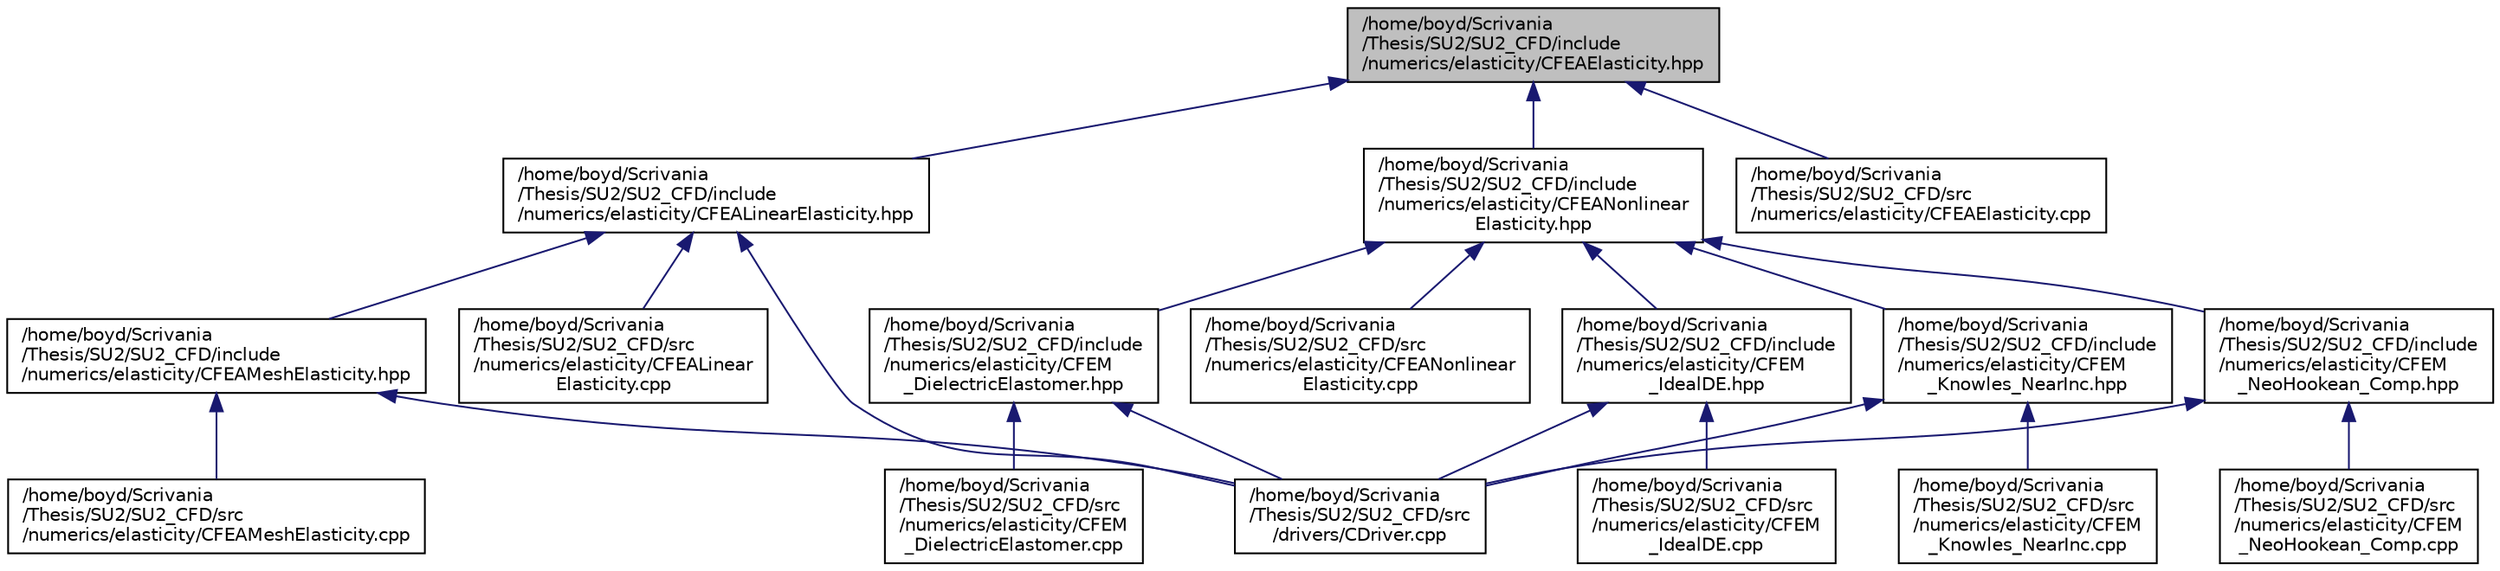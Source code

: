 digraph "/home/boyd/Scrivania/Thesis/SU2/SU2_CFD/include/numerics/elasticity/CFEAElasticity.hpp"
{
  edge [fontname="Helvetica",fontsize="10",labelfontname="Helvetica",labelfontsize="10"];
  node [fontname="Helvetica",fontsize="10",shape=record];
  Node45 [label="/home/boyd/Scrivania\l/Thesis/SU2/SU2_CFD/include\l/numerics/elasticity/CFEAElasticity.hpp",height=0.2,width=0.4,color="black", fillcolor="grey75", style="filled", fontcolor="black"];
  Node45 -> Node46 [dir="back",color="midnightblue",fontsize="10",style="solid",fontname="Helvetica"];
  Node46 [label="/home/boyd/Scrivania\l/Thesis/SU2/SU2_CFD/include\l/numerics/elasticity/CFEALinearElasticity.hpp",height=0.2,width=0.4,color="black", fillcolor="white", style="filled",URL="$_c_f_e_a_linear_elasticity_8hpp.html",tooltip="Declaration and inlines of the linear elasticity FE numerics class. "];
  Node46 -> Node47 [dir="back",color="midnightblue",fontsize="10",style="solid",fontname="Helvetica"];
  Node47 [label="/home/boyd/Scrivania\l/Thesis/SU2/SU2_CFD/include\l/numerics/elasticity/CFEAMeshElasticity.hpp",height=0.2,width=0.4,color="black", fillcolor="white", style="filled",URL="$_c_f_e_a_mesh_elasticity_8hpp.html"];
  Node47 -> Node48 [dir="back",color="midnightblue",fontsize="10",style="solid",fontname="Helvetica"];
  Node48 [label="/home/boyd/Scrivania\l/Thesis/SU2/SU2_CFD/src\l/drivers/CDriver.cpp",height=0.2,width=0.4,color="black", fillcolor="white", style="filled",URL="$_c_driver_8cpp.html"];
  Node47 -> Node49 [dir="back",color="midnightblue",fontsize="10",style="solid",fontname="Helvetica"];
  Node49 [label="/home/boyd/Scrivania\l/Thesis/SU2/SU2_CFD/src\l/numerics/elasticity/CFEAMeshElasticity.cpp",height=0.2,width=0.4,color="black", fillcolor="white", style="filled",URL="$_c_f_e_a_mesh_elasticity_8cpp.html",tooltip="This file contains the routines for setting the mesh pseudo-elastic problem. "];
  Node46 -> Node48 [dir="back",color="midnightblue",fontsize="10",style="solid",fontname="Helvetica"];
  Node46 -> Node50 [dir="back",color="midnightblue",fontsize="10",style="solid",fontname="Helvetica"];
  Node50 [label="/home/boyd/Scrivania\l/Thesis/SU2/SU2_CFD/src\l/numerics/elasticity/CFEALinear\lElasticity.cpp",height=0.2,width=0.4,color="black", fillcolor="white", style="filled",URL="$_c_f_e_a_linear_elasticity_8cpp.html",tooltip="This file contains the routines for setting the FEM elastic structural problem. "];
  Node45 -> Node51 [dir="back",color="midnightblue",fontsize="10",style="solid",fontname="Helvetica"];
  Node51 [label="/home/boyd/Scrivania\l/Thesis/SU2/SU2_CFD/include\l/numerics/elasticity/CFEANonlinear\lElasticity.hpp",height=0.2,width=0.4,color="black", fillcolor="white", style="filled",URL="$_c_f_e_a_nonlinear_elasticity_8hpp.html",tooltip="Declaration and inlines of the nonlinear elasticity FE numerics class. "];
  Node51 -> Node52 [dir="back",color="midnightblue",fontsize="10",style="solid",fontname="Helvetica"];
  Node52 [label="/home/boyd/Scrivania\l/Thesis/SU2/SU2_CFD/include\l/numerics/elasticity/CFEM\l_DielectricElastomer.hpp",height=0.2,width=0.4,color="black", fillcolor="white", style="filled",URL="$_c_f_e_m___dielectric_elastomer_8hpp.html",tooltip="Class for computing the constitutive and stress tensors for a dielectric elastomer. "];
  Node52 -> Node48 [dir="back",color="midnightblue",fontsize="10",style="solid",fontname="Helvetica"];
  Node52 -> Node53 [dir="back",color="midnightblue",fontsize="10",style="solid",fontname="Helvetica"];
  Node53 [label="/home/boyd/Scrivania\l/Thesis/SU2/SU2_CFD/src\l/numerics/elasticity/CFEM\l_DielectricElastomer.cpp",height=0.2,width=0.4,color="black", fillcolor="white", style="filled",URL="$_c_f_e_m___dielectric_elastomer_8cpp.html",tooltip="This file contains the routines for setting the tangent matrix and residual of a FEM nonlinear elasti..."];
  Node51 -> Node54 [dir="back",color="midnightblue",fontsize="10",style="solid",fontname="Helvetica"];
  Node54 [label="/home/boyd/Scrivania\l/Thesis/SU2/SU2_CFD/include\l/numerics/elasticity/CFEM\l_IdealDE.hpp",height=0.2,width=0.4,color="black", fillcolor="white", style="filled",URL="$_c_f_e_m___ideal_d_e_8hpp.html",tooltip="Class for computing the constitutive and stress tensors for a nearly-incompressible ideal DE..."];
  Node54 -> Node48 [dir="back",color="midnightblue",fontsize="10",style="solid",fontname="Helvetica"];
  Node54 -> Node55 [dir="back",color="midnightblue",fontsize="10",style="solid",fontname="Helvetica"];
  Node55 [label="/home/boyd/Scrivania\l/Thesis/SU2/SU2_CFD/src\l/numerics/elasticity/CFEM\l_IdealDE.cpp",height=0.2,width=0.4,color="black", fillcolor="white", style="filled",URL="$_c_f_e_m___ideal_d_e_8cpp.html",tooltip="Definition of ideal dielectric elastomer. "];
  Node51 -> Node56 [dir="back",color="midnightblue",fontsize="10",style="solid",fontname="Helvetica"];
  Node56 [label="/home/boyd/Scrivania\l/Thesis/SU2/SU2_CFD/include\l/numerics/elasticity/CFEM\l_Knowles_NearInc.hpp",height=0.2,width=0.4,color="black", fillcolor="white", style="filled",URL="$_c_f_e_m___knowles___near_inc_8hpp.html",tooltip="Class for computing the constitutive and stress tensors for the Knowles nearly-incompressible materia..."];
  Node56 -> Node48 [dir="back",color="midnightblue",fontsize="10",style="solid",fontname="Helvetica"];
  Node56 -> Node57 [dir="back",color="midnightblue",fontsize="10",style="solid",fontname="Helvetica"];
  Node57 [label="/home/boyd/Scrivania\l/Thesis/SU2/SU2_CFD/src\l/numerics/elasticity/CFEM\l_Knowles_NearInc.cpp",height=0.2,width=0.4,color="black", fillcolor="white", style="filled",URL="$_c_f_e_m___knowles___near_inc_8cpp.html",tooltip="FE numerics for nearly incompressible Knowles material model. "];
  Node51 -> Node58 [dir="back",color="midnightblue",fontsize="10",style="solid",fontname="Helvetica"];
  Node58 [label="/home/boyd/Scrivania\l/Thesis/SU2/SU2_CFD/include\l/numerics/elasticity/CFEM\l_NeoHookean_Comp.hpp",height=0.2,width=0.4,color="black", fillcolor="white", style="filled",URL="$_c_f_e_m___neo_hookean___comp_8hpp.html",tooltip="Compressible Neo-Hookean FE numerics class. "];
  Node58 -> Node48 [dir="back",color="midnightblue",fontsize="10",style="solid",fontname="Helvetica"];
  Node58 -> Node59 [dir="back",color="midnightblue",fontsize="10",style="solid",fontname="Helvetica"];
  Node59 [label="/home/boyd/Scrivania\l/Thesis/SU2/SU2_CFD/src\l/numerics/elasticity/CFEM\l_NeoHookean_Comp.cpp",height=0.2,width=0.4,color="black", fillcolor="white", style="filled",URL="$_c_f_e_m___neo_hookean___comp_8cpp.html",tooltip="Definition of Neo-Hookean compressible material. "];
  Node51 -> Node60 [dir="back",color="midnightblue",fontsize="10",style="solid",fontname="Helvetica"];
  Node60 [label="/home/boyd/Scrivania\l/Thesis/SU2/SU2_CFD/src\l/numerics/elasticity/CFEANonlinear\lElasticity.cpp",height=0.2,width=0.4,color="black", fillcolor="white", style="filled",URL="$_c_f_e_a_nonlinear_elasticity_8cpp.html",tooltip="This file contains the routines for setting the tangent matrix and residual of a FEM nonlinear elasti..."];
  Node45 -> Node61 [dir="back",color="midnightblue",fontsize="10",style="solid",fontname="Helvetica"];
  Node61 [label="/home/boyd/Scrivania\l/Thesis/SU2/SU2_CFD/src\l/numerics/elasticity/CFEAElasticity.cpp",height=0.2,width=0.4,color="black", fillcolor="white", style="filled",URL="$_c_f_e_a_elasticity_8cpp.html",tooltip="This file contains the routines for setting the tangent matrix and residual of a FEM linear elastic s..."];
}
